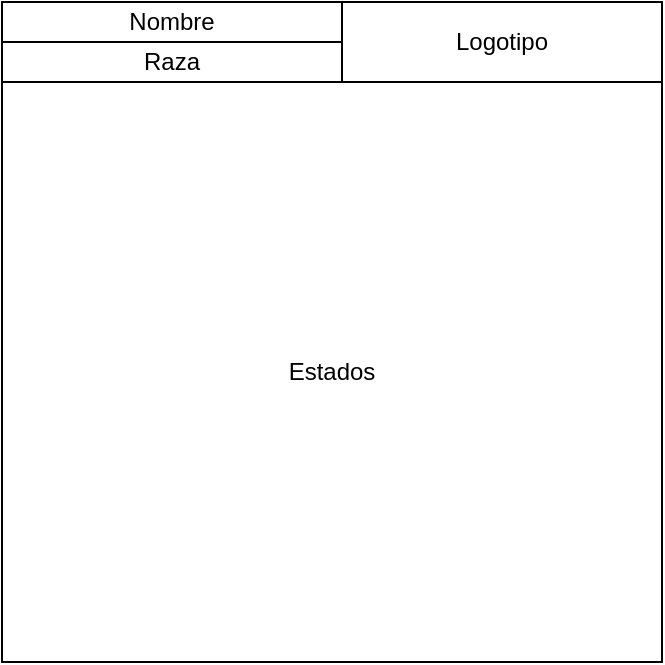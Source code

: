 <mxfile version="21.2.8" type="device">
  <diagram name="Página-1" id="2OeXDihg_fIPPKKTvWBn">
    <mxGraphModel dx="1098" dy="820" grid="1" gridSize="10" guides="1" tooltips="1" connect="1" arrows="1" fold="1" page="1" pageScale="1" pageWidth="827" pageHeight="1169" math="0" shadow="0">
      <root>
        <mxCell id="0" />
        <mxCell id="1" parent="0" />
        <mxCell id="fPQ4YBQcnxPUUyc6UAJQ-1" value="" style="whiteSpace=wrap;html=1;aspect=fixed;" vertex="1" parent="1">
          <mxGeometry x="230" y="240" width="330" height="330" as="geometry" />
        </mxCell>
        <mxCell id="fPQ4YBQcnxPUUyc6UAJQ-10" value="Nombre" style="rounded=0;whiteSpace=wrap;html=1;" vertex="1" parent="1">
          <mxGeometry x="230" y="240" width="170" height="20" as="geometry" />
        </mxCell>
        <mxCell id="fPQ4YBQcnxPUUyc6UAJQ-11" value="Raza" style="rounded=0;whiteSpace=wrap;html=1;" vertex="1" parent="1">
          <mxGeometry x="230" y="260" width="170" height="20" as="geometry" />
        </mxCell>
        <mxCell id="fPQ4YBQcnxPUUyc6UAJQ-12" value="Logotipo" style="rounded=0;whiteSpace=wrap;html=1;" vertex="1" parent="1">
          <mxGeometry x="400" y="240" width="160" height="40" as="geometry" />
        </mxCell>
        <mxCell id="fPQ4YBQcnxPUUyc6UAJQ-14" value="Estados" style="rounded=0;whiteSpace=wrap;html=1;" vertex="1" parent="1">
          <mxGeometry x="230" y="280" width="330" height="290" as="geometry" />
        </mxCell>
      </root>
    </mxGraphModel>
  </diagram>
</mxfile>
